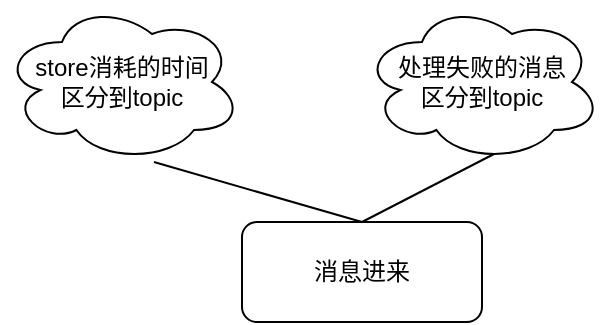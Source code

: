 <mxfile version="11.1.4" type="github"><diagram id="sJnriFDVrltUTPbj7Zml" name="Page-1"><mxGraphModel dx="1422" dy="884" grid="1" gridSize="10" guides="1" tooltips="1" connect="1" arrows="1" fold="1" page="1" pageScale="1" pageWidth="827" pageHeight="1169" math="0" shadow="0"><root><mxCell id="0"/><mxCell id="1" parent="0"/><mxCell id="I_BO1HMKZeCgq5T_enmK-32" value="消息进来" style="rounded=1;whiteSpace=wrap;html=1;" vertex="1" parent="1"><mxGeometry x="150" y="230" width="120" height="50" as="geometry"/></mxCell><mxCell id="I_BO1HMKZeCgq5T_enmK-33" value="store消耗的时间&lt;br&gt;区分到topic" style="ellipse;shape=cloud;whiteSpace=wrap;html=1;" vertex="1" parent="1"><mxGeometry x="30" y="120" width="120" height="80" as="geometry"/></mxCell><mxCell id="I_BO1HMKZeCgq5T_enmK-34" value="处理失败的消息&lt;br&gt;区分到topic" style="ellipse;shape=cloud;whiteSpace=wrap;html=1;" vertex="1" parent="1"><mxGeometry x="210" y="120" width="120" height="80" as="geometry"/></mxCell><mxCell id="I_BO1HMKZeCgq5T_enmK-35" value="" style="endArrow=none;html=1;exitX=0.633;exitY=1;exitDx=0;exitDy=0;exitPerimeter=0;entryX=0.5;entryY=0;entryDx=0;entryDy=0;" edge="1" parent="1" source="I_BO1HMKZeCgq5T_enmK-33" target="I_BO1HMKZeCgq5T_enmK-32"><mxGeometry width="50" height="50" relative="1" as="geometry"><mxPoint y="410" as="sourcePoint"/><mxPoint x="50" y="360" as="targetPoint"/></mxGeometry></mxCell><mxCell id="I_BO1HMKZeCgq5T_enmK-36" value="" style="endArrow=none;html=1;exitX=0.55;exitY=0.95;exitDx=0;exitDy=0;exitPerimeter=0;entryX=0.5;entryY=0;entryDx=0;entryDy=0;" edge="1" parent="1" source="I_BO1HMKZeCgq5T_enmK-34" target="I_BO1HMKZeCgq5T_enmK-32"><mxGeometry width="50" height="50" relative="1" as="geometry"><mxPoint x="115.96" y="210" as="sourcePoint"/><mxPoint x="220" y="240" as="targetPoint"/></mxGeometry></mxCell></root></mxGraphModel></diagram></mxfile>